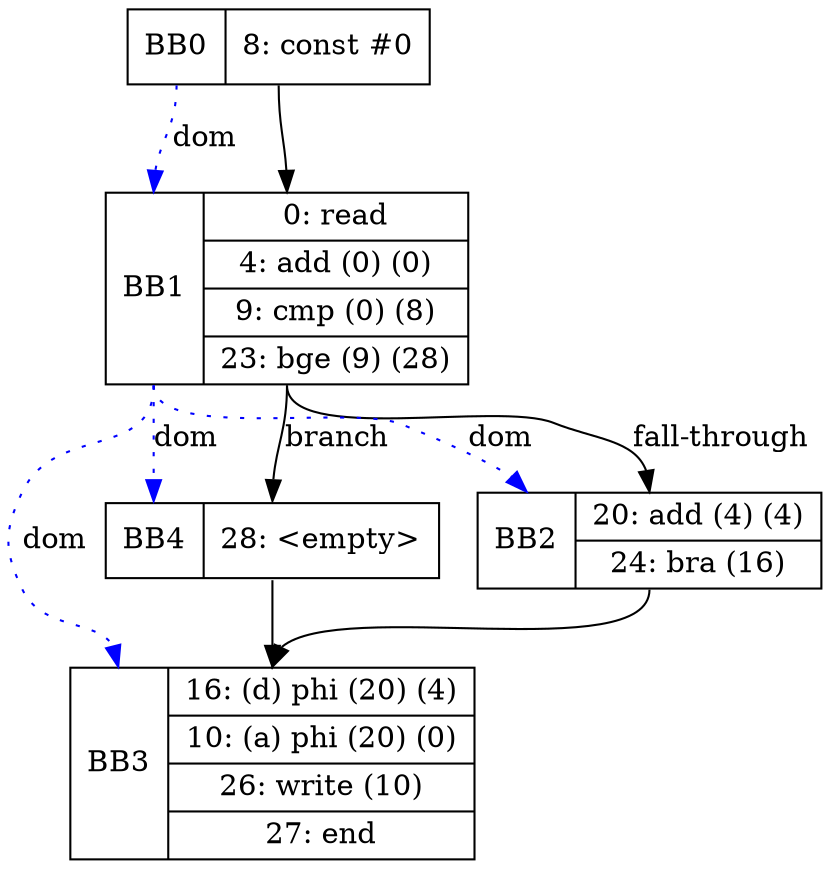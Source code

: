 digraph G {
	bb0 [shape=record, label="<b>BB0 | { 8: const #0 }"];


	bb1 [shape=record, label="<b>BB1 | { 0: read | 4: add (0) (0) | 9: cmp (0) (8) | 23: bge (9) (28) }"];
	bb1:s -> bb2:n [label="fall-through"];
	bb1:s -> bb4:n [label="branch"];
	bb0:b -> bb1:b [color=blue, style=dotted, label="dom"];


	bb2 [shape=record, label="<b>BB2 | { 20: add (4) (4) | 24: bra (16) }"];
	bb2:s -> bb3:n ;
	bb1:b -> bb2:b [color=blue, style=dotted, label="dom"];


	bb3 [shape=record, label="<b>BB3 | { 16: (d) phi (20) (4) | 10: (a) phi (20) (0) | 26: write (10) | 27: end }"];
	bb1:b -> bb3:b [color=blue, style=dotted, label="dom"];


	bb4 [shape=record, label="<b>BB4 | { 28: \<empty\> }"];
	bb4:s -> bb3:n ;
	bb1:b -> bb4:b [color=blue, style=dotted, label="dom"];


	bb0:s -> bb1:n
}